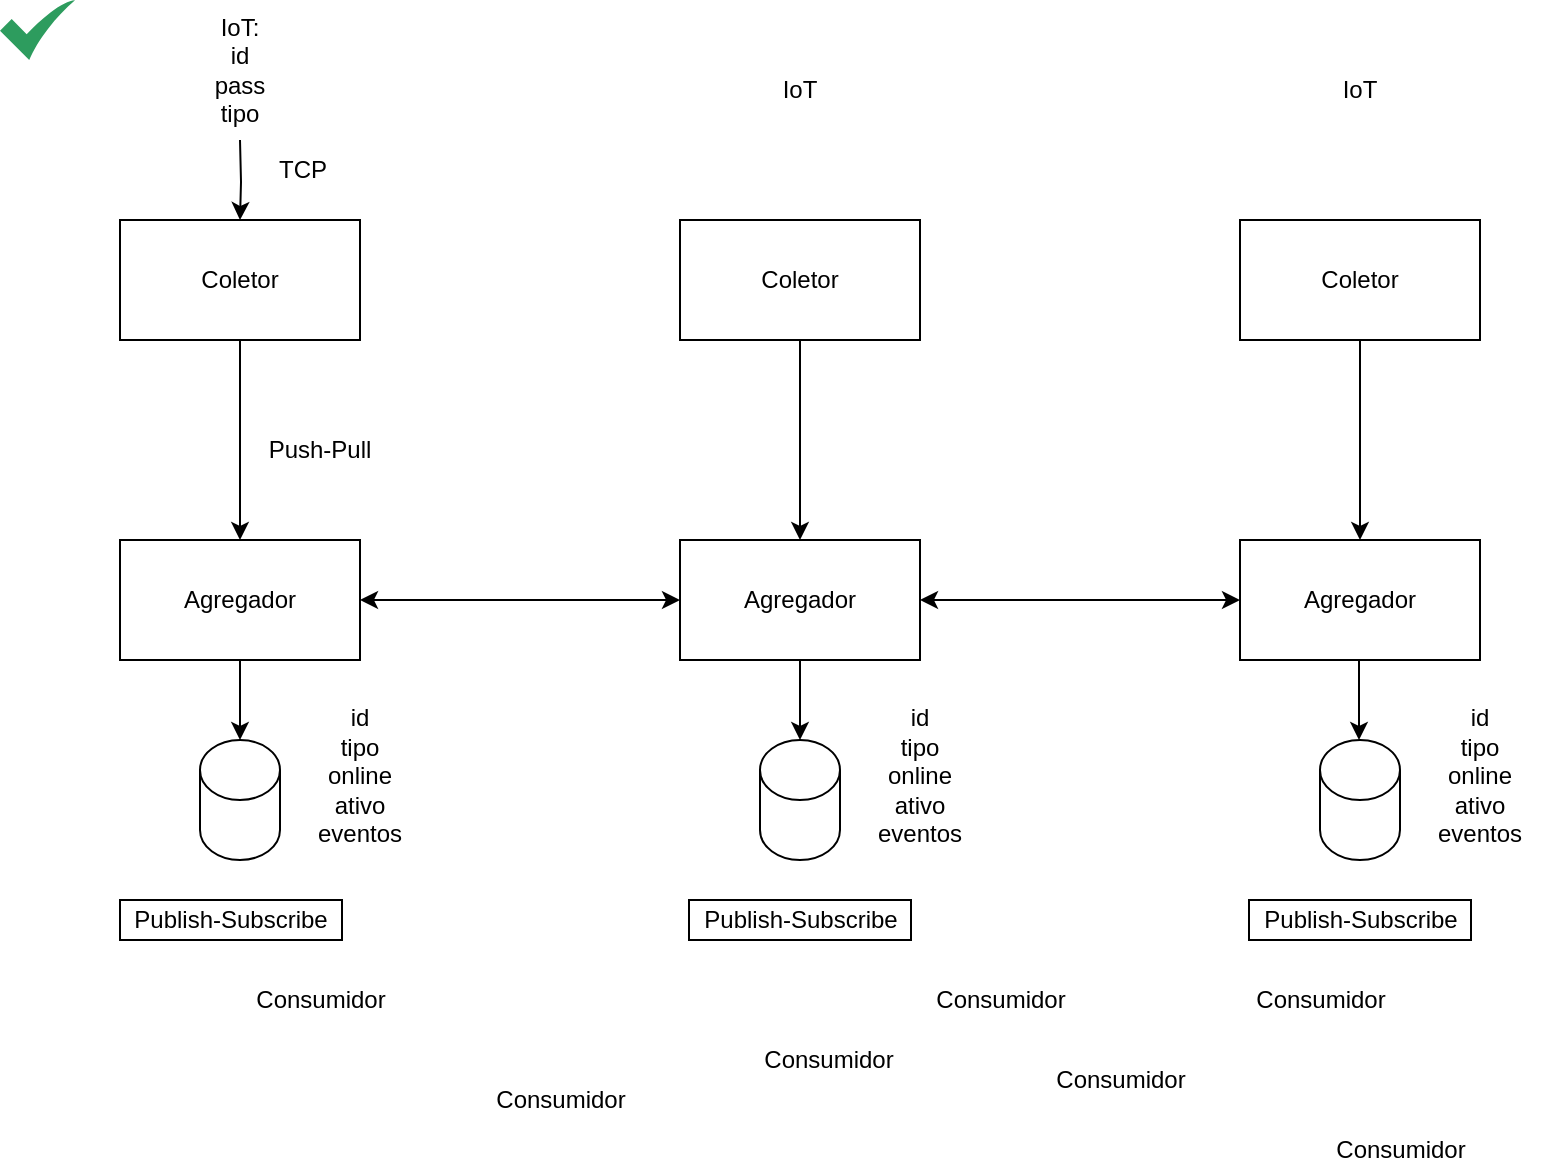 <mxfile>
    <diagram id="NOGx13UhY0g2yGOsdT6_" name="Page-1">
        <mxGraphModel dx="1130" dy="594" grid="1" gridSize="10" guides="1" tooltips="1" connect="1" arrows="1" fold="1" page="1" pageScale="1" pageWidth="827" pageHeight="1169" math="0" shadow="0">
            <root>
                <mxCell id="0"/>
                <mxCell id="1" parent="0"/>
                <mxCell id="HIsiY451bfqSGSt1I973-9" style="edgeStyle=orthogonalEdgeStyle;rounded=0;orthogonalLoop=1;jettySize=auto;html=1;exitX=0.5;exitY=1;exitDx=0;exitDy=0;entryX=0.5;entryY=0;entryDx=0;entryDy=0;" parent="1" source="HIsiY451bfqSGSt1I973-1" target="HIsiY451bfqSGSt1I973-4" edge="1">
                    <mxGeometry relative="1" as="geometry"/>
                </mxCell>
                <mxCell id="HIsiY451bfqSGSt1I973-1" value="&lt;div&gt;Coletor&lt;/div&gt;" style="rounded=0;whiteSpace=wrap;html=1;" parent="1" vertex="1">
                    <mxGeometry x="60" y="110" width="120" height="60" as="geometry"/>
                </mxCell>
                <mxCell id="HIsiY451bfqSGSt1I973-10" style="edgeStyle=orthogonalEdgeStyle;rounded=0;orthogonalLoop=1;jettySize=auto;html=1;exitX=0.5;exitY=1;exitDx=0;exitDy=0;" parent="1" source="HIsiY451bfqSGSt1I973-2" target="HIsiY451bfqSGSt1I973-5" edge="1">
                    <mxGeometry relative="1" as="geometry"/>
                </mxCell>
                <mxCell id="HIsiY451bfqSGSt1I973-2" value="&lt;div&gt;Coletor&lt;/div&gt;" style="rounded=0;whiteSpace=wrap;html=1;" parent="1" vertex="1">
                    <mxGeometry x="340" y="110" width="120" height="60" as="geometry"/>
                </mxCell>
                <mxCell id="HIsiY451bfqSGSt1I973-11" style="edgeStyle=orthogonalEdgeStyle;rounded=0;orthogonalLoop=1;jettySize=auto;html=1;exitX=0.5;exitY=1;exitDx=0;exitDy=0;" parent="1" source="HIsiY451bfqSGSt1I973-3" target="HIsiY451bfqSGSt1I973-6" edge="1">
                    <mxGeometry relative="1" as="geometry"/>
                </mxCell>
                <mxCell id="HIsiY451bfqSGSt1I973-3" value="&lt;div&gt;Coletor&lt;/div&gt;" style="rounded=0;whiteSpace=wrap;html=1;" parent="1" vertex="1">
                    <mxGeometry x="620" y="110" width="120" height="60" as="geometry"/>
                </mxCell>
                <mxCell id="HIsiY451bfqSGSt1I973-4" value="Agregador" style="rounded=0;whiteSpace=wrap;html=1;" parent="1" vertex="1">
                    <mxGeometry x="60" y="270" width="120" height="60" as="geometry"/>
                </mxCell>
                <mxCell id="HIsiY451bfqSGSt1I973-5" value="Agregador" style="rounded=0;whiteSpace=wrap;html=1;" parent="1" vertex="1">
                    <mxGeometry x="340" y="270" width="120" height="60" as="geometry"/>
                </mxCell>
                <mxCell id="HIsiY451bfqSGSt1I973-6" value="Agregador" style="rounded=0;whiteSpace=wrap;html=1;" parent="1" vertex="1">
                    <mxGeometry x="620" y="270" width="120" height="60" as="geometry"/>
                </mxCell>
                <mxCell id="HIsiY451bfqSGSt1I973-7" value="" style="endArrow=classic;startArrow=classic;html=1;rounded=0;exitX=1;exitY=0.5;exitDx=0;exitDy=0;entryX=0;entryY=0.5;entryDx=0;entryDy=0;" parent="1" source="HIsiY451bfqSGSt1I973-4" target="HIsiY451bfqSGSt1I973-5" edge="1">
                    <mxGeometry width="50" height="50" relative="1" as="geometry">
                        <mxPoint x="390" y="360" as="sourcePoint"/>
                        <mxPoint x="440" y="310" as="targetPoint"/>
                        <Array as="points">
                            <mxPoint x="260" y="300"/>
                        </Array>
                    </mxGeometry>
                </mxCell>
                <mxCell id="HIsiY451bfqSGSt1I973-8" value="" style="endArrow=classic;startArrow=classic;html=1;rounded=0;entryX=1;entryY=0.5;entryDx=0;entryDy=0;exitX=0;exitY=0.5;exitDx=0;exitDy=0;" parent="1" source="HIsiY451bfqSGSt1I973-6" target="HIsiY451bfqSGSt1I973-5" edge="1">
                    <mxGeometry width="50" height="50" relative="1" as="geometry">
                        <mxPoint x="390" y="360" as="sourcePoint"/>
                        <mxPoint x="440" y="310" as="targetPoint"/>
                    </mxGeometry>
                </mxCell>
                <mxCell id="HIsiY451bfqSGSt1I973-12" value="&lt;div&gt;IoT:&lt;/div&gt;&lt;div&gt;id&lt;/div&gt;&lt;div&gt;pass&lt;/div&gt;&lt;div&gt;tipo&lt;/div&gt;" style="text;html=1;strokeColor=none;fillColor=none;align=center;verticalAlign=middle;whiteSpace=wrap;rounded=0;" parent="1" vertex="1">
                    <mxGeometry x="90" y="20" width="60" height="30" as="geometry"/>
                </mxCell>
                <mxCell id="HIsiY451bfqSGSt1I973-13" value="IoT" style="text;html=1;strokeColor=none;fillColor=none;align=center;verticalAlign=middle;whiteSpace=wrap;rounded=0;" parent="1" vertex="1">
                    <mxGeometry x="370" y="30" width="60" height="30" as="geometry"/>
                </mxCell>
                <mxCell id="HIsiY451bfqSGSt1I973-14" value="IoT" style="text;html=1;strokeColor=none;fillColor=none;align=center;verticalAlign=middle;whiteSpace=wrap;rounded=0;" parent="1" vertex="1">
                    <mxGeometry x="650" y="30" width="60" height="30" as="geometry"/>
                </mxCell>
                <mxCell id="HIsiY451bfqSGSt1I973-15" value="&lt;div&gt;Consumidor&lt;/div&gt;" style="text;html=1;align=center;verticalAlign=middle;resizable=0;points=[];autosize=1;strokeColor=none;fillColor=none;" parent="1" vertex="1">
                    <mxGeometry x="374" y="520" width="80" height="20" as="geometry"/>
                </mxCell>
                <mxCell id="HIsiY451bfqSGSt1I973-16" value="&lt;div&gt;Publish-Subscribe&lt;/div&gt;" style="rounded=0;whiteSpace=wrap;html=1;" parent="1" vertex="1">
                    <mxGeometry x="60" y="450" width="111" height="20" as="geometry"/>
                </mxCell>
                <mxCell id="HIsiY451bfqSGSt1I973-17" value="&lt;div&gt;Consumidor&lt;/div&gt;" style="text;html=1;align=center;verticalAlign=middle;resizable=0;points=[];autosize=1;strokeColor=none;fillColor=none;" parent="1" vertex="1">
                    <mxGeometry x="240" y="540" width="80" height="20" as="geometry"/>
                </mxCell>
                <mxCell id="HIsiY451bfqSGSt1I973-18" value="&lt;div&gt;Consumidor&lt;/div&gt;" style="text;html=1;align=center;verticalAlign=middle;resizable=0;points=[];autosize=1;strokeColor=none;fillColor=none;" parent="1" vertex="1">
                    <mxGeometry x="520" y="530" width="80" height="20" as="geometry"/>
                </mxCell>
                <mxCell id="HIsiY451bfqSGSt1I973-19" value="&lt;div&gt;Consumidor&lt;/div&gt;" style="text;html=1;align=center;verticalAlign=middle;resizable=0;points=[];autosize=1;strokeColor=none;fillColor=none;" parent="1" vertex="1">
                    <mxGeometry x="120" y="490" width="80" height="20" as="geometry"/>
                </mxCell>
                <mxCell id="HIsiY451bfqSGSt1I973-20" value="&lt;div&gt;Consumidor&lt;/div&gt;" style="text;html=1;align=center;verticalAlign=middle;resizable=0;points=[];autosize=1;strokeColor=none;fillColor=none;" parent="1" vertex="1">
                    <mxGeometry x="620" y="490" width="80" height="20" as="geometry"/>
                </mxCell>
                <mxCell id="HIsiY451bfqSGSt1I973-21" value="&lt;div&gt;Consumidor&lt;/div&gt;" style="text;html=1;align=center;verticalAlign=middle;resizable=0;points=[];autosize=1;strokeColor=none;fillColor=none;" parent="1" vertex="1">
                    <mxGeometry x="660" y="565" width="80" height="20" as="geometry"/>
                </mxCell>
                <mxCell id="HIsiY451bfqSGSt1I973-22" value="&lt;div&gt;Consumidor&lt;/div&gt;" style="text;html=1;align=center;verticalAlign=middle;resizable=0;points=[];autosize=1;strokeColor=none;fillColor=none;" parent="1" vertex="1">
                    <mxGeometry x="460" y="490" width="80" height="20" as="geometry"/>
                </mxCell>
                <mxCell id="HIsiY451bfqSGSt1I973-23" value="" style="shape=cylinder3;whiteSpace=wrap;html=1;boundedLbl=1;backgroundOutline=1;size=15;" parent="1" vertex="1">
                    <mxGeometry x="100" y="370" width="40" height="60" as="geometry"/>
                </mxCell>
                <mxCell id="HIsiY451bfqSGSt1I973-24" value="" style="shape=cylinder3;whiteSpace=wrap;html=1;boundedLbl=1;backgroundOutline=1;size=15;" parent="1" vertex="1">
                    <mxGeometry x="380" y="370" width="40" height="60" as="geometry"/>
                </mxCell>
                <mxCell id="HIsiY451bfqSGSt1I973-25" value="" style="shape=cylinder3;whiteSpace=wrap;html=1;boundedLbl=1;backgroundOutline=1;size=15;" parent="1" vertex="1">
                    <mxGeometry x="660" y="370" width="40" height="60" as="geometry"/>
                </mxCell>
                <mxCell id="HIsiY451bfqSGSt1I973-26" value="" style="endArrow=classic;html=1;rounded=0;entryX=0.5;entryY=0;entryDx=0;entryDy=0;exitX=0.5;exitY=1;exitDx=0;exitDy=0;entryPerimeter=0;" parent="1" source="HIsiY451bfqSGSt1I973-4" target="HIsiY451bfqSGSt1I973-23" edge="1">
                    <mxGeometry width="50" height="50" relative="1" as="geometry">
                        <mxPoint x="390" y="310" as="sourcePoint"/>
                        <mxPoint x="440" y="260" as="targetPoint"/>
                    </mxGeometry>
                </mxCell>
                <mxCell id="HIsiY451bfqSGSt1I973-27" value="" style="endArrow=classic;html=1;rounded=0;entryX=0.5;entryY=0;entryDx=0;entryDy=0;exitX=0.5;exitY=1;exitDx=0;exitDy=0;entryPerimeter=0;" parent="1" source="HIsiY451bfqSGSt1I973-5" target="HIsiY451bfqSGSt1I973-24" edge="1">
                    <mxGeometry width="50" height="50" relative="1" as="geometry">
                        <mxPoint x="130" y="340" as="sourcePoint"/>
                        <mxPoint x="130" y="380" as="targetPoint"/>
                        <Array as="points"/>
                    </mxGeometry>
                </mxCell>
                <mxCell id="HIsiY451bfqSGSt1I973-28" value="" style="endArrow=classic;html=1;rounded=0;entryX=0.5;entryY=0;entryDx=0;entryDy=0;exitX=0.5;exitY=1;exitDx=0;exitDy=0;entryPerimeter=0;" parent="1" edge="1">
                    <mxGeometry width="50" height="50" relative="1" as="geometry">
                        <mxPoint x="679.5" y="330" as="sourcePoint"/>
                        <mxPoint x="679.5" y="370" as="targetPoint"/>
                    </mxGeometry>
                </mxCell>
                <mxCell id="HIsiY451bfqSGSt1I973-29" value="&lt;div&gt;id&lt;/div&gt;&lt;div&gt;tipo&lt;br&gt;&lt;/div&gt;&lt;div&gt;online&lt;/div&gt;&lt;div&gt;ativo&lt;/div&gt;&lt;div&gt;eventos&lt;br&gt;&lt;/div&gt;&lt;div&gt;&lt;br&gt;&lt;/div&gt;" style="text;html=1;strokeColor=none;fillColor=none;align=center;verticalAlign=middle;whiteSpace=wrap;rounded=0;" parent="1" vertex="1">
                    <mxGeometry x="150" y="380" width="60" height="30" as="geometry"/>
                </mxCell>
                <mxCell id="HIsiY451bfqSGSt1I973-30" style="edgeStyle=orthogonalEdgeStyle;rounded=0;orthogonalLoop=1;jettySize=auto;html=1;exitX=0.5;exitY=1;exitDx=0;exitDy=0;" parent="1" source="HIsiY451bfqSGSt1I973-29" target="HIsiY451bfqSGSt1I973-29" edge="1">
                    <mxGeometry relative="1" as="geometry"/>
                </mxCell>
                <mxCell id="HIsiY451bfqSGSt1I973-32" value="&lt;div&gt;id&lt;/div&gt;&lt;div&gt;tipo&lt;br&gt;&lt;/div&gt;&lt;div&gt;online&lt;/div&gt;&lt;div&gt;ativo&lt;/div&gt;&lt;div&gt;eventos&lt;br&gt;&lt;/div&gt;&lt;div&gt;&lt;br&gt;&lt;/div&gt;" style="text;html=1;strokeColor=none;fillColor=none;align=center;verticalAlign=middle;whiteSpace=wrap;rounded=0;" parent="1" vertex="1">
                    <mxGeometry x="430" y="380" width="60" height="30" as="geometry"/>
                </mxCell>
                <mxCell id="HIsiY451bfqSGSt1I973-33" value="&lt;div&gt;id&lt;/div&gt;&lt;div&gt;tipo&lt;br&gt;&lt;/div&gt;&lt;div&gt;online&lt;/div&gt;&lt;div&gt;ativo&lt;/div&gt;&lt;div&gt;eventos&lt;br&gt;&lt;/div&gt;&lt;div&gt;&lt;br&gt;&lt;/div&gt;" style="text;html=1;strokeColor=none;fillColor=none;align=center;verticalAlign=middle;whiteSpace=wrap;rounded=0;" parent="1" vertex="1">
                    <mxGeometry x="710" y="380" width="60" height="30" as="geometry"/>
                </mxCell>
                <mxCell id="HIsiY451bfqSGSt1I973-34" value="&lt;div&gt;Publish-Subscribe&lt;/div&gt;" style="rounded=0;whiteSpace=wrap;html=1;" parent="1" vertex="1">
                    <mxGeometry x="344.5" y="450" width="111" height="20" as="geometry"/>
                </mxCell>
                <mxCell id="HIsiY451bfqSGSt1I973-35" value="&lt;div&gt;Publish-Subscribe&lt;/div&gt;" style="rounded=0;whiteSpace=wrap;html=1;" parent="1" vertex="1">
                    <mxGeometry x="624.5" y="450" width="111" height="20" as="geometry"/>
                </mxCell>
                <mxCell id="HIsiY451bfqSGSt1I973-36" value="&lt;div&gt;Push-Pull&lt;/div&gt;" style="text;html=1;strokeColor=none;fillColor=none;align=center;verticalAlign=middle;whiteSpace=wrap;rounded=0;" parent="1" vertex="1">
                    <mxGeometry x="130" y="210" width="60" height="30" as="geometry"/>
                </mxCell>
                <mxCell id="2" value="" style="sketch=0;html=1;aspect=fixed;strokeColor=none;shadow=0;align=center;verticalAlign=top;fillColor=#2D9C5E;shape=mxgraph.gcp2.check" parent="1" vertex="1">
                    <mxGeometry width="37.5" height="30" as="geometry"/>
                </mxCell>
                <mxCell id="3" style="edgeStyle=orthogonalEdgeStyle;rounded=0;orthogonalLoop=1;jettySize=auto;html=1;entryX=0.5;entryY=0;entryDx=0;entryDy=0;" parent="1" target="HIsiY451bfqSGSt1I973-1" edge="1">
                    <mxGeometry relative="1" as="geometry">
                        <mxPoint x="120" y="70" as="sourcePoint"/>
                        <mxPoint x="130" y="280" as="targetPoint"/>
                    </mxGeometry>
                </mxCell>
                <mxCell id="4" value="TCP" style="text;html=1;align=center;verticalAlign=middle;resizable=0;points=[];autosize=1;strokeColor=none;fillColor=none;" parent="1" vertex="1">
                    <mxGeometry x="131" y="75" width="40" height="20" as="geometry"/>
                </mxCell>
            </root>
        </mxGraphModel>
    </diagram>
</mxfile>